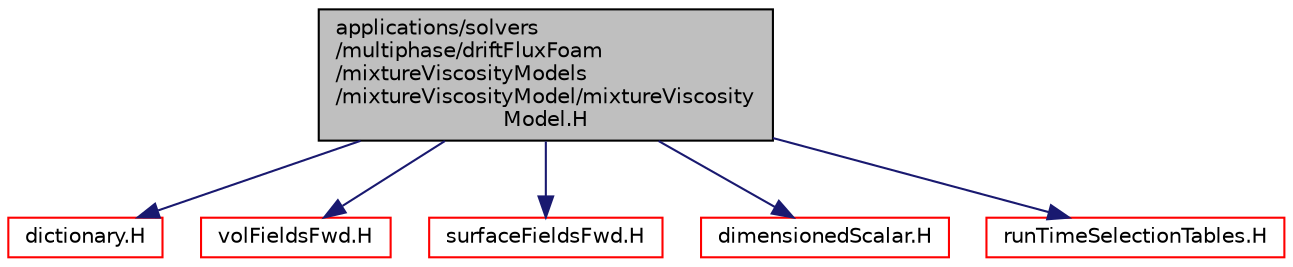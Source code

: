 digraph "applications/solvers/multiphase/driftFluxFoam/mixtureViscosityModels/mixtureViscosityModel/mixtureViscosityModel.H"
{
  bgcolor="transparent";
  edge [fontname="Helvetica",fontsize="10",labelfontname="Helvetica",labelfontsize="10"];
  node [fontname="Helvetica",fontsize="10",shape=record];
  Node0 [label="applications/solvers\l/multiphase/driftFluxFoam\l/mixtureViscosityModels\l/mixtureViscosityModel/mixtureViscosity\lModel.H",height=0.2,width=0.4,color="black", fillcolor="grey75", style="filled", fontcolor="black"];
  Node0 -> Node1 [color="midnightblue",fontsize="10",style="solid",fontname="Helvetica"];
  Node1 [label="dictionary.H",height=0.2,width=0.4,color="red",URL="$a09506.html"];
  Node0 -> Node85 [color="midnightblue",fontsize="10",style="solid",fontname="Helvetica"];
  Node85 [label="volFieldsFwd.H",height=0.2,width=0.4,color="red",URL="$a02915.html"];
  Node0 -> Node110 [color="midnightblue",fontsize="10",style="solid",fontname="Helvetica"];
  Node110 [label="surfaceFieldsFwd.H",height=0.2,width=0.4,color="red",URL="$a02900.html"];
  Node0 -> Node111 [color="midnightblue",fontsize="10",style="solid",fontname="Helvetica"];
  Node111 [label="dimensionedScalar.H",height=0.2,width=0.4,color="red",URL="$a10061.html"];
  Node0 -> Node68 [color="midnightblue",fontsize="10",style="solid",fontname="Helvetica"];
  Node68 [label="runTimeSelectionTables.H",height=0.2,width=0.4,color="red",URL="$a09992.html",tooltip="Macros to ease declaration of run-time selection tables. "];
}
